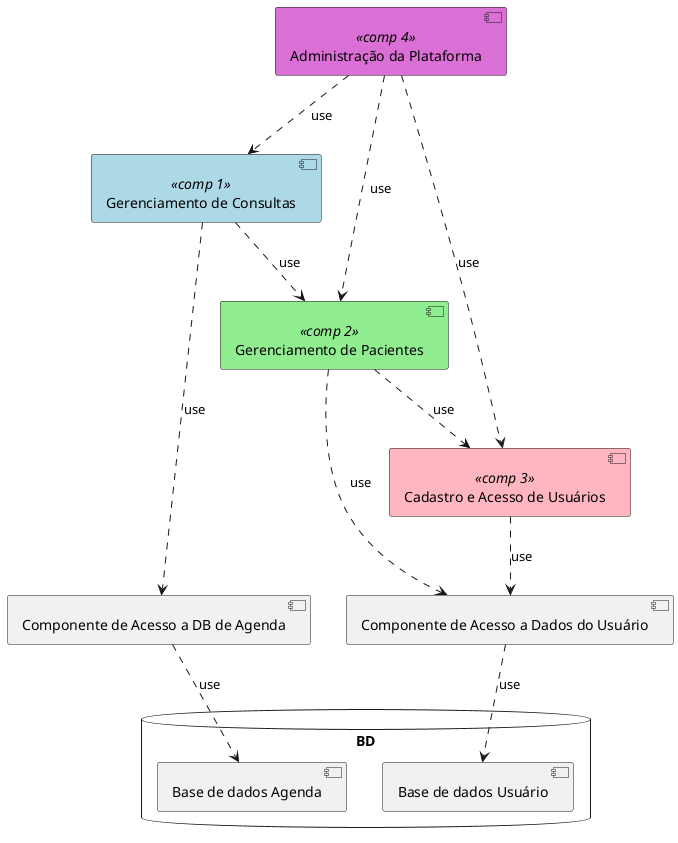 @startuml componentes

skinparam component {
  backgroundColor<<comp 1>> LightBlue
  backgroundColor<<comp 2>> LightGreen
  backgroundColor<<comp 3>> LightPink
  backgroundColor<<comp 4>> Orchid
}
[Gerenciamento de Consultas] <<comp 1>>
[Gerenciamento de Pacientes] <<comp 2>>
[Cadastro e Acesso de Usuários] <<comp 3>>
[Administração da Plataforma] <<comp 4>>


[Gerenciamento de Consultas] ..> [Gerenciamento de Pacientes] : use
[Gerenciamento de Pacientes] ..> [Cadastro e Acesso de Usuários] : use

[Administração da Plataforma] ..> [Gerenciamento de Consultas] : use
[Administração da Plataforma] ..> [Gerenciamento de Pacientes] : use
[Administração da Plataforma] ..> [Cadastro e Acesso de Usuários] : use


[Gerenciamento de Pacientes] ..> [Componente de Acesso a Dados do Usuário] : use
[Cadastro e Acesso de Usuários] ..> [Componente de Acesso a Dados do Usuário] :use

[Gerenciamento de Consultas] ..> [Componente de Acesso a DB de Agenda] : use

database "BD" {
  [Base de dados Usuário]
  [Base de dados Agenda]
}

[Componente de Acesso a Dados do Usuário] ..> [Base de dados Usuário] : use
[Componente de Acesso a DB de Agenda] ..> [Base de dados Agenda] : use


